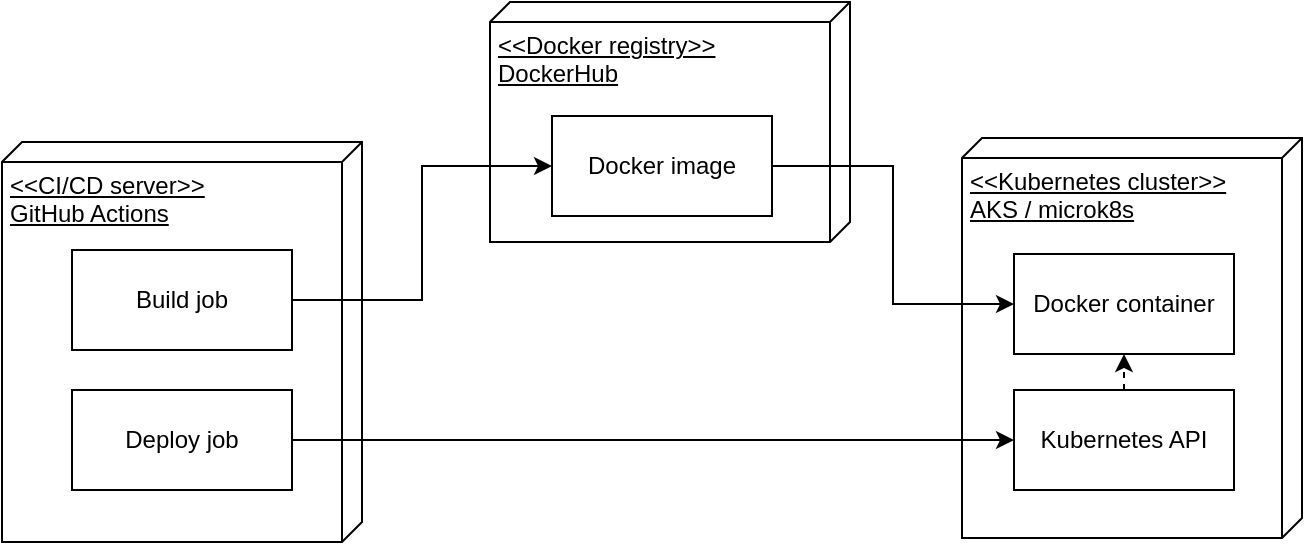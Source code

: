 <mxfile version="22.1.7" type="device">
  <diagram name="Page-1" id="K8CUaDvEfFFiL610VTxJ">
    <mxGraphModel dx="1434" dy="689" grid="1" gridSize="10" guides="1" tooltips="1" connect="1" arrows="1" fold="1" page="1" pageScale="1" pageWidth="827" pageHeight="1169" math="0" shadow="0">
      <root>
        <mxCell id="0" />
        <mxCell id="1" parent="0" />
        <mxCell id="JRpiw_gart-rRTU2SFPi-1" value="&amp;lt;&amp;lt;CI/CD server&amp;gt;&amp;gt;&lt;br&gt;GitHub Actions" style="verticalAlign=top;align=left;spacingTop=8;spacingLeft=2;spacingRight=12;shape=cube;size=10;direction=south;fontStyle=4;html=1;whiteSpace=wrap;" vertex="1" parent="1">
          <mxGeometry x="80" y="250" width="180" height="200" as="geometry" />
        </mxCell>
        <mxCell id="JRpiw_gart-rRTU2SFPi-2" value="Build job" style="html=1;whiteSpace=wrap;" vertex="1" parent="1">
          <mxGeometry x="115" y="304" width="110" height="50" as="geometry" />
        </mxCell>
        <mxCell id="JRpiw_gart-rRTU2SFPi-3" value="Deploy job" style="html=1;whiteSpace=wrap;" vertex="1" parent="1">
          <mxGeometry x="115" y="374" width="110" height="50" as="geometry" />
        </mxCell>
        <mxCell id="JRpiw_gart-rRTU2SFPi-4" value="&amp;lt;&amp;lt;Docker registry&amp;gt;&amp;gt;&lt;br&gt;DockerHub" style="verticalAlign=top;align=left;spacingTop=8;spacingLeft=2;spacingRight=12;shape=cube;size=10;direction=south;fontStyle=4;html=1;whiteSpace=wrap;" vertex="1" parent="1">
          <mxGeometry x="324" y="180" width="180" height="120" as="geometry" />
        </mxCell>
        <mxCell id="JRpiw_gart-rRTU2SFPi-5" value="&amp;lt;&amp;lt;Kubernetes cluster&amp;gt;&amp;gt;&lt;br&gt;AKS / microk8s" style="verticalAlign=top;align=left;spacingTop=8;spacingLeft=2;spacingRight=12;shape=cube;size=10;direction=south;fontStyle=4;html=1;whiteSpace=wrap;" vertex="1" parent="1">
          <mxGeometry x="560" y="248" width="170" height="200" as="geometry" />
        </mxCell>
        <mxCell id="JRpiw_gart-rRTU2SFPi-11" style="edgeStyle=orthogonalEdgeStyle;rounded=0;orthogonalLoop=1;jettySize=auto;html=1;exitX=1;exitY=0.5;exitDx=0;exitDy=0;entryX=0;entryY=0.5;entryDx=0;entryDy=0;" edge="1" parent="1" source="JRpiw_gart-rRTU2SFPi-6" target="JRpiw_gart-rRTU2SFPi-7">
          <mxGeometry relative="1" as="geometry">
            <mxPoint x="520" y="330" as="targetPoint" />
          </mxGeometry>
        </mxCell>
        <mxCell id="JRpiw_gart-rRTU2SFPi-6" value="Docker image" style="html=1;whiteSpace=wrap;" vertex="1" parent="1">
          <mxGeometry x="355" y="237" width="110" height="50" as="geometry" />
        </mxCell>
        <mxCell id="JRpiw_gart-rRTU2SFPi-7" value="Docker container" style="html=1;whiteSpace=wrap;" vertex="1" parent="1">
          <mxGeometry x="586" y="306" width="110" height="50" as="geometry" />
        </mxCell>
        <mxCell id="JRpiw_gart-rRTU2SFPi-12" style="edgeStyle=orthogonalEdgeStyle;rounded=0;orthogonalLoop=1;jettySize=auto;html=1;exitX=0.5;exitY=0;exitDx=0;exitDy=0;entryX=0.5;entryY=1;entryDx=0;entryDy=0;dashed=1;" edge="1" parent="1" source="JRpiw_gart-rRTU2SFPi-8" target="JRpiw_gart-rRTU2SFPi-7">
          <mxGeometry relative="1" as="geometry" />
        </mxCell>
        <mxCell id="JRpiw_gart-rRTU2SFPi-8" value="Kubernetes API" style="html=1;whiteSpace=wrap;" vertex="1" parent="1">
          <mxGeometry x="586" y="374" width="110" height="50" as="geometry" />
        </mxCell>
        <mxCell id="JRpiw_gart-rRTU2SFPi-9" style="edgeStyle=orthogonalEdgeStyle;rounded=0;orthogonalLoop=1;jettySize=auto;html=1;entryX=0;entryY=0.5;entryDx=0;entryDy=0;" edge="1" parent="1" source="JRpiw_gart-rRTU2SFPi-3" target="JRpiw_gart-rRTU2SFPi-8">
          <mxGeometry relative="1" as="geometry">
            <mxPoint x="520" y="399" as="targetPoint" />
          </mxGeometry>
        </mxCell>
        <mxCell id="JRpiw_gart-rRTU2SFPi-10" style="edgeStyle=orthogonalEdgeStyle;rounded=0;orthogonalLoop=1;jettySize=auto;html=1;entryX=0;entryY=0.5;entryDx=0;entryDy=0;" edge="1" parent="1" source="JRpiw_gart-rRTU2SFPi-2" target="JRpiw_gart-rRTU2SFPi-6">
          <mxGeometry relative="1" as="geometry">
            <mxPoint x="310" y="329" as="targetPoint" />
          </mxGeometry>
        </mxCell>
      </root>
    </mxGraphModel>
  </diagram>
</mxfile>
